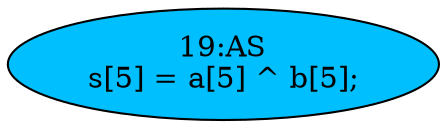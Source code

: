 strict digraph "" {
	node [label="\N"];
	"19:AS"	[ast="<pyverilog.vparser.ast.Assign object at 0x7f2c9edf8c10>",
		def_var="['s']",
		fillcolor=deepskyblue,
		label="19:AS
s[5] = a[5] ^ b[5];",
		statements="[]",
		style=filled,
		typ=Assign,
		use_var="['a', 'b']"];
}
